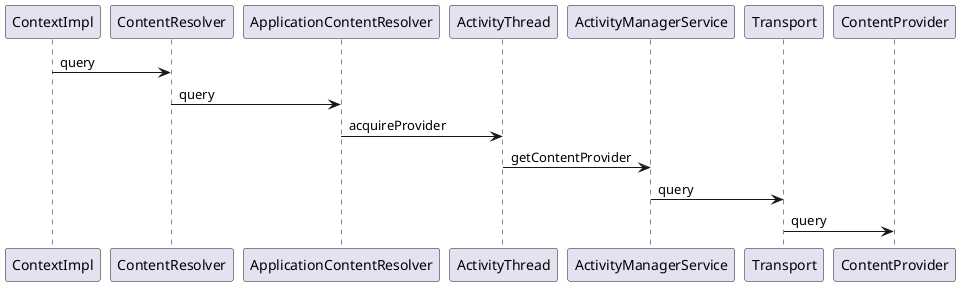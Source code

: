 @startuml

'ContentResolver.query
'ApplicationContentResolver.query
'ActivityThread.acquireProvider
'ActivityManagerService.getContentProvider
'Transport.query
'ContentProvider.query
ContextImpl -> ContentResolver :query
ContentResolver -> ApplicationContentResolver :query
ApplicationContentResolver -> ActivityThread:acquireProvider
ActivityThread -> ActivityManagerService:getContentProvider
ActivityManagerService -> Transport:query
Transport -> ContentProvider:query
@enduml